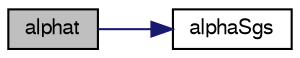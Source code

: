 digraph "alphat"
{
  bgcolor="transparent";
  edge [fontname="FreeSans",fontsize="10",labelfontname="FreeSans",labelfontsize="10"];
  node [fontname="FreeSans",fontsize="10",shape=record];
  rankdir="LR";
  Node787 [label="alphat",height=0.2,width=0.4,color="black", fillcolor="grey75", style="filled", fontcolor="black"];
  Node787 -> Node788 [color="midnightblue",fontsize="10",style="solid",fontname="FreeSans"];
  Node788 [label="alphaSgs",height=0.2,width=0.4,color="black",URL="$a30634.html#af5d4984464a5421e96cf83571c0e7a96",tooltip="Return the SGS turbulent thermal diffusivity. "];
}
